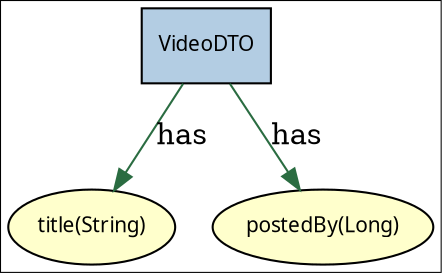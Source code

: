 digraph G {
    node[shape=rectangle, fontname=Tahoma, fontsize=10, style="filled",
        gradientangle="270", fillcolor="bisque", colorscheme="pastel19"]
  	colorscheme="pastel19"
    cluster=true;

		VideoDTO [fillcolor="2"]
		

		
	    title [label="title(String)" fillcolor="6" shape=ellipse ]
	    
            VideoDTO -> title [color="#2A6C41" label="has"]
	    
		
	    postedBy [label="postedBy(Long)" fillcolor="6" shape=ellipse ]
	    
            VideoDTO -> postedBy [color="#2A6C41" label="has"]
	    
	
}

